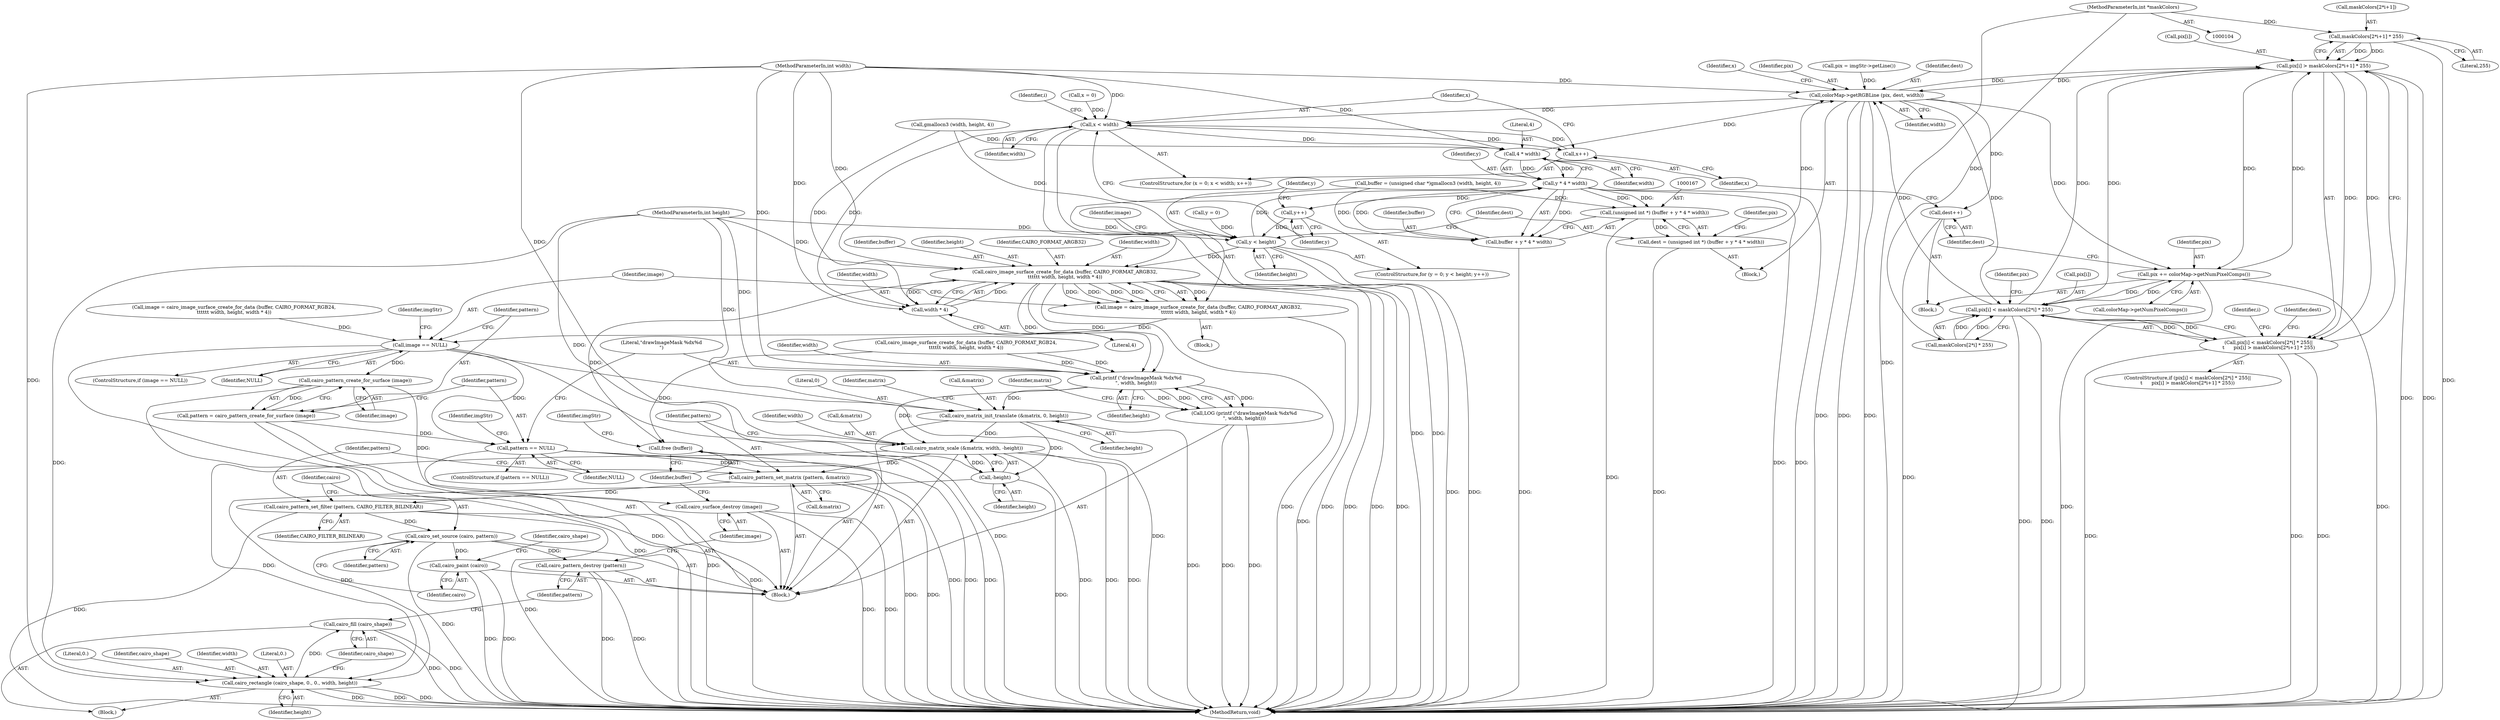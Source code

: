 digraph "0_poppler_7b2d314a61fd0e12f47c62996cb49ec0d1ba747a_1@array" {
"1000219" [label="(Call,maskColors[2*i+1] * 255)"];
"1000111" [label="(MethodParameterIn,int *maskColors)"];
"1000215" [label="(Call,pix[i] > maskColors[2*i+1] * 255)"];
"1000178" [label="(Call,colorMap->getRGBLine (pix, dest, width))"];
"1000186" [label="(Call,x < width)"];
"1000172" [label="(Call,4 * width)"];
"1000170" [label="(Call,y * 4 * width)"];
"1000161" [label="(Call,y++)"];
"1000158" [label="(Call,y < height)"];
"1000244" [label="(Call,cairo_image_surface_create_for_data (buffer, CAIRO_FORMAT_ARGB32,\n\t\t\t\t\t\t width, height, width * 4))"];
"1000242" [label="(Call,image = cairo_image_surface_create_for_data (buffer, CAIRO_FORMAT_ARGB32,\n\t\t\t\t\t\t width, height, width * 4))"];
"1000293" [label="(Call,image == NULL)"];
"1000302" [label="(Call,cairo_pattern_create_for_surface (image))"];
"1000300" [label="(Call,pattern = cairo_pattern_create_for_surface (image))"];
"1000305" [label="(Call,pattern == NULL)"];
"1000328" [label="(Call,cairo_pattern_set_matrix (pattern, &matrix))"];
"1000332" [label="(Call,cairo_pattern_set_filter (pattern, CAIRO_FILTER_BILINEAR))"];
"1000335" [label="(Call,cairo_set_source (cairo, pattern))"];
"1000338" [label="(Call,cairo_paint (cairo))"];
"1000351" [label="(Call,cairo_pattern_destroy (pattern))"];
"1000353" [label="(Call,cairo_surface_destroy (image))"];
"1000313" [label="(Call,printf (\"drawImageMask %dx%d\n\", width, height))"];
"1000312" [label="(Call,LOG (printf (\"drawImageMask %dx%d\n\", width, height)))"];
"1000317" [label="(Call,cairo_matrix_init_translate (&matrix, 0, height))"];
"1000322" [label="(Call,cairo_matrix_scale (&matrix, width, -height))"];
"1000343" [label="(Call,cairo_rectangle (cairo_shape, 0., 0., width, height))"];
"1000349" [label="(Call,cairo_fill (cairo_shape))"];
"1000326" [label="(Call,-height)"];
"1000355" [label="(Call,free (buffer))"];
"1000166" [label="(Call,(unsigned int *) (buffer + y * 4 * width))"];
"1000164" [label="(Call,dest = (unsigned int *) (buffer + y * 4 * width))"];
"1000168" [label="(Call,buffer + y * 4 * width)"];
"1000189" [label="(Call,x++)"];
"1000249" [label="(Call,width * 4)"];
"1000204" [label="(Call,pix[i] < maskColors[2*i] * 255)"];
"1000203" [label="(Call,pix[i] < maskColors[2*i] * 255||\n\t      pix[i] > maskColors[2*i+1] * 255)"];
"1000237" [label="(Call,pix += colorMap->getNumPixelComps())"];
"1000240" [label="(Call,dest++)"];
"1000166" [label="(Call,(unsigned int *) (buffer + y * 4 * width))"];
"1000219" [label="(Call,maskColors[2*i+1] * 255)"];
"1000293" [label="(Call,image == NULL)"];
"1000321" [label="(Identifier,height)"];
"1000203" [label="(Call,pix[i] < maskColors[2*i] * 255||\n\t      pix[i] > maskColors[2*i+1] * 255)"];
"1000248" [label="(Identifier,height)"];
"1000162" [label="(Identifier,y)"];
"1000242" [label="(Call,image = cairo_image_surface_create_for_data (buffer, CAIRO_FORMAT_ARGB32,\n\t\t\t\t\t\t width, height, width * 4))"];
"1000343" [label="(Call,cairo_rectangle (cairo_shape, 0., 0., width, height))"];
"1000168" [label="(Call,buffer + y * 4 * width)"];
"1000246" [label="(Identifier,CAIRO_FORMAT_ARGB32)"];
"1000304" [label="(ControlStructure,if (pattern == NULL))"];
"1000217" [label="(Identifier,pix)"];
"1000113" [label="(Block,)"];
"1000356" [label="(Identifier,buffer)"];
"1000189" [label="(Call,x++)"];
"1000194" [label="(Identifier,i)"];
"1000169" [label="(Identifier,buffer)"];
"1000170" [label="(Call,y * 4 * width)"];
"1000313" [label="(Call,printf (\"drawImageMask %dx%d\n\", width, height))"];
"1000351" [label="(Call,cairo_pattern_destroy (pattern))"];
"1000326" [label="(Call,-height)"];
"1000238" [label="(Identifier,pix)"];
"1000323" [label="(Call,&matrix)"];
"1000165" [label="(Identifier,dest)"];
"1000178" [label="(Call,colorMap->getRGBLine (pix, dest, width))"];
"1000180" [label="(Identifier,dest)"];
"1000164" [label="(Call,dest = (unsigned int *) (buffer + y * 4 * width))"];
"1000353" [label="(Call,cairo_surface_destroy (image))"];
"1000307" [label="(Identifier,NULL)"];
"1000191" [label="(Block,)"];
"1000320" [label="(Literal,0)"];
"1000284" [label="(Call,cairo_image_surface_create_for_data (buffer, CAIRO_FORMAT_RGB24,\n\t\t\t\t\t\t width, height, width * 4))"];
"1000187" [label="(Identifier,x)"];
"1000315" [label="(Identifier,width)"];
"1000322" [label="(Call,cairo_matrix_scale (&matrix, width, -height))"];
"1000346" [label="(Literal,0.)"];
"1000294" [label="(Identifier,image)"];
"1000251" [label="(Literal,4)"];
"1000161" [label="(Call,y++)"];
"1000208" [label="(Call,maskColors[2*i] * 255)"];
"1000244" [label="(Call,cairo_image_surface_create_for_data (buffer, CAIRO_FORMAT_ARGB32,\n\t\t\t\t\t\t width, height, width * 4))"];
"1000111" [label="(MethodParameterIn,int *maskColors)"];
"1000220" [label="(Call,maskColors[2*i+1])"];
"1000249" [label="(Call,width * 4)"];
"1000330" [label="(Call,&matrix)"];
"1000237" [label="(Call,pix += colorMap->getNumPixelComps())"];
"1000155" [label="(Call,y = 0)"];
"1000240" [label="(Call,dest++)"];
"1000171" [label="(Identifier,y)"];
"1000172" [label="(Call,4 * width)"];
"1000158" [label="(Call,y < height)"];
"1000241" [label="(Identifier,dest)"];
"1000349" [label="(Call,cairo_fill (cairo_shape))"];
"1000332" [label="(Call,cairo_pattern_set_filter (pattern, CAIRO_FILTER_BILINEAR))"];
"1000282" [label="(Call,image = cairo_image_surface_create_for_data (buffer, CAIRO_FORMAT_RGB24,\n\t\t\t\t\t\t width, height, width * 4))"];
"1000182" [label="(ControlStructure,for (x = 0; x < width; x++))"];
"1000348" [label="(Identifier,height)"];
"1000183" [label="(Call,x = 0)"];
"1000200" [label="(Identifier,i)"];
"1000184" [label="(Identifier,x)"];
"1000336" [label="(Identifier,cairo)"];
"1000205" [label="(Call,pix[i])"];
"1000245" [label="(Identifier,buffer)"];
"1000292" [label="(ControlStructure,if (image == NULL))"];
"1000295" [label="(Identifier,NULL)"];
"1000352" [label="(Identifier,pattern)"];
"1000186" [label="(Call,x < width)"];
"1000302" [label="(Call,cairo_pattern_create_for_surface (image))"];
"1000327" [label="(Identifier,height)"];
"1000300" [label="(Call,pattern = cairo_pattern_create_for_surface (image))"];
"1000359" [label="(MethodReturn,void)"];
"1000154" [label="(ControlStructure,for (y = 0; y < height; y++))"];
"1000239" [label="(Call,colorMap->getNumPixelComps())"];
"1000354" [label="(Identifier,image)"];
"1000335" [label="(Call,cairo_set_source (cairo, pattern))"];
"1000181" [label="(Identifier,width)"];
"1000329" [label="(Identifier,pattern)"];
"1000305" [label="(Call,pattern == NULL)"];
"1000345" [label="(Literal,0.)"];
"1000190" [label="(Identifier,x)"];
"1000324" [label="(Identifier,matrix)"];
"1000301" [label="(Identifier,pattern)"];
"1000153" [label="(Block,)"];
"1000108" [label="(MethodParameterIn,int width)"];
"1000179" [label="(Identifier,pix)"];
"1000325" [label="(Identifier,width)"];
"1000318" [label="(Call,&matrix)"];
"1000227" [label="(Literal,255)"];
"1000342" [label="(Block,)"];
"1000160" [label="(Identifier,height)"];
"1000243" [label="(Identifier,image)"];
"1000341" [label="(Identifier,cairo_shape)"];
"1000338" [label="(Call,cairo_paint (cairo))"];
"1000204" [label="(Call,pix[i] < maskColors[2*i] * 255)"];
"1000176" [label="(Identifier,pix)"];
"1000231" [label="(Identifier,dest)"];
"1000344" [label="(Identifier,cairo_shape)"];
"1000174" [label="(Identifier,width)"];
"1000316" [label="(Identifier,height)"];
"1000215" [label="(Call,pix[i] > maskColors[2*i+1] * 255)"];
"1000109" [label="(MethodParameterIn,int height)"];
"1000317" [label="(Call,cairo_matrix_init_translate (&matrix, 0, height))"];
"1000355" [label="(Call,free (buffer))"];
"1000312" [label="(Call,LOG (printf (\"drawImageMask %dx%d\n\", width, height)))"];
"1000129" [label="(Call,gmallocn3 (width, height, 4))"];
"1000188" [label="(Identifier,width)"];
"1000306" [label="(Identifier,pattern)"];
"1000175" [label="(Call,pix = imgStr->getLine())"];
"1000125" [label="(Call,buffer = (unsigned char *)gmallocn3 (width, height, 4))"];
"1000347" [label="(Identifier,width)"];
"1000202" [label="(ControlStructure,if (pix[i] < maskColors[2*i] * 255||\n\t      pix[i] > maskColors[2*i+1] * 255))"];
"1000163" [label="(Block,)"];
"1000173" [label="(Literal,4)"];
"1000216" [label="(Call,pix[i])"];
"1000303" [label="(Identifier,image)"];
"1000310" [label="(Identifier,imgStr)"];
"1000334" [label="(Identifier,CAIRO_FILTER_BILINEAR)"];
"1000159" [label="(Identifier,y)"];
"1000314" [label="(Literal,\"drawImageMask %dx%d\n\")"];
"1000333" [label="(Identifier,pattern)"];
"1000350" [label="(Identifier,cairo_shape)"];
"1000358" [label="(Identifier,imgStr)"];
"1000298" [label="(Identifier,imgStr)"];
"1000250" [label="(Identifier,width)"];
"1000247" [label="(Identifier,width)"];
"1000339" [label="(Identifier,cairo)"];
"1000328" [label="(Call,cairo_pattern_set_matrix (pattern, &matrix))"];
"1000337" [label="(Identifier,pattern)"];
"1000319" [label="(Identifier,matrix)"];
"1000219" -> "1000215"  [label="AST: "];
"1000219" -> "1000227"  [label="CFG: "];
"1000220" -> "1000219"  [label="AST: "];
"1000227" -> "1000219"  [label="AST: "];
"1000215" -> "1000219"  [label="CFG: "];
"1000219" -> "1000359"  [label="DDG: "];
"1000219" -> "1000215"  [label="DDG: "];
"1000219" -> "1000215"  [label="DDG: "];
"1000111" -> "1000219"  [label="DDG: "];
"1000111" -> "1000104"  [label="AST: "];
"1000111" -> "1000359"  [label="DDG: "];
"1000111" -> "1000208"  [label="DDG: "];
"1000215" -> "1000203"  [label="AST: "];
"1000216" -> "1000215"  [label="AST: "];
"1000203" -> "1000215"  [label="CFG: "];
"1000215" -> "1000359"  [label="DDG: "];
"1000215" -> "1000359"  [label="DDG: "];
"1000215" -> "1000178"  [label="DDG: "];
"1000215" -> "1000204"  [label="DDG: "];
"1000215" -> "1000203"  [label="DDG: "];
"1000215" -> "1000203"  [label="DDG: "];
"1000178" -> "1000215"  [label="DDG: "];
"1000237" -> "1000215"  [label="DDG: "];
"1000204" -> "1000215"  [label="DDG: "];
"1000215" -> "1000237"  [label="DDG: "];
"1000178" -> "1000163"  [label="AST: "];
"1000178" -> "1000181"  [label="CFG: "];
"1000179" -> "1000178"  [label="AST: "];
"1000180" -> "1000178"  [label="AST: "];
"1000181" -> "1000178"  [label="AST: "];
"1000184" -> "1000178"  [label="CFG: "];
"1000178" -> "1000359"  [label="DDG: "];
"1000178" -> "1000359"  [label="DDG: "];
"1000178" -> "1000359"  [label="DDG: "];
"1000175" -> "1000178"  [label="DDG: "];
"1000204" -> "1000178"  [label="DDG: "];
"1000164" -> "1000178"  [label="DDG: "];
"1000172" -> "1000178"  [label="DDG: "];
"1000108" -> "1000178"  [label="DDG: "];
"1000178" -> "1000186"  [label="DDG: "];
"1000178" -> "1000204"  [label="DDG: "];
"1000178" -> "1000237"  [label="DDG: "];
"1000178" -> "1000240"  [label="DDG: "];
"1000186" -> "1000182"  [label="AST: "];
"1000186" -> "1000188"  [label="CFG: "];
"1000187" -> "1000186"  [label="AST: "];
"1000188" -> "1000186"  [label="AST: "];
"1000194" -> "1000186"  [label="CFG: "];
"1000162" -> "1000186"  [label="CFG: "];
"1000186" -> "1000359"  [label="DDG: "];
"1000186" -> "1000359"  [label="DDG: "];
"1000186" -> "1000172"  [label="DDG: "];
"1000189" -> "1000186"  [label="DDG: "];
"1000183" -> "1000186"  [label="DDG: "];
"1000108" -> "1000186"  [label="DDG: "];
"1000186" -> "1000189"  [label="DDG: "];
"1000186" -> "1000249"  [label="DDG: "];
"1000172" -> "1000170"  [label="AST: "];
"1000172" -> "1000174"  [label="CFG: "];
"1000173" -> "1000172"  [label="AST: "];
"1000174" -> "1000172"  [label="AST: "];
"1000170" -> "1000172"  [label="CFG: "];
"1000172" -> "1000170"  [label="DDG: "];
"1000172" -> "1000170"  [label="DDG: "];
"1000129" -> "1000172"  [label="DDG: "];
"1000108" -> "1000172"  [label="DDG: "];
"1000170" -> "1000168"  [label="AST: "];
"1000171" -> "1000170"  [label="AST: "];
"1000168" -> "1000170"  [label="CFG: "];
"1000170" -> "1000359"  [label="DDG: "];
"1000170" -> "1000359"  [label="DDG: "];
"1000170" -> "1000161"  [label="DDG: "];
"1000170" -> "1000166"  [label="DDG: "];
"1000170" -> "1000166"  [label="DDG: "];
"1000170" -> "1000168"  [label="DDG: "];
"1000170" -> "1000168"  [label="DDG: "];
"1000158" -> "1000170"  [label="DDG: "];
"1000161" -> "1000154"  [label="AST: "];
"1000161" -> "1000162"  [label="CFG: "];
"1000162" -> "1000161"  [label="AST: "];
"1000159" -> "1000161"  [label="CFG: "];
"1000161" -> "1000158"  [label="DDG: "];
"1000158" -> "1000154"  [label="AST: "];
"1000158" -> "1000160"  [label="CFG: "];
"1000159" -> "1000158"  [label="AST: "];
"1000160" -> "1000158"  [label="AST: "];
"1000165" -> "1000158"  [label="CFG: "];
"1000243" -> "1000158"  [label="CFG: "];
"1000158" -> "1000359"  [label="DDG: "];
"1000158" -> "1000359"  [label="DDG: "];
"1000155" -> "1000158"  [label="DDG: "];
"1000129" -> "1000158"  [label="DDG: "];
"1000109" -> "1000158"  [label="DDG: "];
"1000158" -> "1000244"  [label="DDG: "];
"1000244" -> "1000242"  [label="AST: "];
"1000244" -> "1000249"  [label="CFG: "];
"1000245" -> "1000244"  [label="AST: "];
"1000246" -> "1000244"  [label="AST: "];
"1000247" -> "1000244"  [label="AST: "];
"1000248" -> "1000244"  [label="AST: "];
"1000249" -> "1000244"  [label="AST: "];
"1000242" -> "1000244"  [label="CFG: "];
"1000244" -> "1000359"  [label="DDG: "];
"1000244" -> "1000359"  [label="DDG: "];
"1000244" -> "1000359"  [label="DDG: "];
"1000244" -> "1000359"  [label="DDG: "];
"1000244" -> "1000359"  [label="DDG: "];
"1000244" -> "1000242"  [label="DDG: "];
"1000244" -> "1000242"  [label="DDG: "];
"1000244" -> "1000242"  [label="DDG: "];
"1000244" -> "1000242"  [label="DDG: "];
"1000244" -> "1000242"  [label="DDG: "];
"1000125" -> "1000244"  [label="DDG: "];
"1000249" -> "1000244"  [label="DDG: "];
"1000249" -> "1000244"  [label="DDG: "];
"1000108" -> "1000244"  [label="DDG: "];
"1000109" -> "1000244"  [label="DDG: "];
"1000244" -> "1000313"  [label="DDG: "];
"1000244" -> "1000313"  [label="DDG: "];
"1000244" -> "1000355"  [label="DDG: "];
"1000242" -> "1000153"  [label="AST: "];
"1000243" -> "1000242"  [label="AST: "];
"1000294" -> "1000242"  [label="CFG: "];
"1000242" -> "1000359"  [label="DDG: "];
"1000242" -> "1000293"  [label="DDG: "];
"1000293" -> "1000292"  [label="AST: "];
"1000293" -> "1000295"  [label="CFG: "];
"1000294" -> "1000293"  [label="AST: "];
"1000295" -> "1000293"  [label="AST: "];
"1000298" -> "1000293"  [label="CFG: "];
"1000301" -> "1000293"  [label="CFG: "];
"1000293" -> "1000359"  [label="DDG: "];
"1000293" -> "1000359"  [label="DDG: "];
"1000293" -> "1000359"  [label="DDG: "];
"1000282" -> "1000293"  [label="DDG: "];
"1000293" -> "1000302"  [label="DDG: "];
"1000293" -> "1000305"  [label="DDG: "];
"1000302" -> "1000300"  [label="AST: "];
"1000302" -> "1000303"  [label="CFG: "];
"1000303" -> "1000302"  [label="AST: "];
"1000300" -> "1000302"  [label="CFG: "];
"1000302" -> "1000359"  [label="DDG: "];
"1000302" -> "1000300"  [label="DDG: "];
"1000302" -> "1000353"  [label="DDG: "];
"1000300" -> "1000113"  [label="AST: "];
"1000301" -> "1000300"  [label="AST: "];
"1000306" -> "1000300"  [label="CFG: "];
"1000300" -> "1000359"  [label="DDG: "];
"1000300" -> "1000305"  [label="DDG: "];
"1000305" -> "1000304"  [label="AST: "];
"1000305" -> "1000307"  [label="CFG: "];
"1000306" -> "1000305"  [label="AST: "];
"1000307" -> "1000305"  [label="AST: "];
"1000310" -> "1000305"  [label="CFG: "];
"1000314" -> "1000305"  [label="CFG: "];
"1000305" -> "1000359"  [label="DDG: "];
"1000305" -> "1000359"  [label="DDG: "];
"1000305" -> "1000359"  [label="DDG: "];
"1000305" -> "1000328"  [label="DDG: "];
"1000328" -> "1000113"  [label="AST: "];
"1000328" -> "1000330"  [label="CFG: "];
"1000329" -> "1000328"  [label="AST: "];
"1000330" -> "1000328"  [label="AST: "];
"1000333" -> "1000328"  [label="CFG: "];
"1000328" -> "1000359"  [label="DDG: "];
"1000328" -> "1000359"  [label="DDG: "];
"1000322" -> "1000328"  [label="DDG: "];
"1000328" -> "1000332"  [label="DDG: "];
"1000332" -> "1000113"  [label="AST: "];
"1000332" -> "1000334"  [label="CFG: "];
"1000333" -> "1000332"  [label="AST: "];
"1000334" -> "1000332"  [label="AST: "];
"1000336" -> "1000332"  [label="CFG: "];
"1000332" -> "1000359"  [label="DDG: "];
"1000332" -> "1000359"  [label="DDG: "];
"1000332" -> "1000335"  [label="DDG: "];
"1000335" -> "1000113"  [label="AST: "];
"1000335" -> "1000337"  [label="CFG: "];
"1000336" -> "1000335"  [label="AST: "];
"1000337" -> "1000335"  [label="AST: "];
"1000339" -> "1000335"  [label="CFG: "];
"1000335" -> "1000359"  [label="DDG: "];
"1000335" -> "1000338"  [label="DDG: "];
"1000335" -> "1000351"  [label="DDG: "];
"1000338" -> "1000113"  [label="AST: "];
"1000338" -> "1000339"  [label="CFG: "];
"1000339" -> "1000338"  [label="AST: "];
"1000341" -> "1000338"  [label="CFG: "];
"1000338" -> "1000359"  [label="DDG: "];
"1000338" -> "1000359"  [label="DDG: "];
"1000351" -> "1000113"  [label="AST: "];
"1000351" -> "1000352"  [label="CFG: "];
"1000352" -> "1000351"  [label="AST: "];
"1000354" -> "1000351"  [label="CFG: "];
"1000351" -> "1000359"  [label="DDG: "];
"1000351" -> "1000359"  [label="DDG: "];
"1000353" -> "1000113"  [label="AST: "];
"1000353" -> "1000354"  [label="CFG: "];
"1000354" -> "1000353"  [label="AST: "];
"1000356" -> "1000353"  [label="CFG: "];
"1000353" -> "1000359"  [label="DDG: "];
"1000353" -> "1000359"  [label="DDG: "];
"1000313" -> "1000312"  [label="AST: "];
"1000313" -> "1000316"  [label="CFG: "];
"1000314" -> "1000313"  [label="AST: "];
"1000315" -> "1000313"  [label="AST: "];
"1000316" -> "1000313"  [label="AST: "];
"1000312" -> "1000313"  [label="CFG: "];
"1000313" -> "1000312"  [label="DDG: "];
"1000313" -> "1000312"  [label="DDG: "];
"1000313" -> "1000312"  [label="DDG: "];
"1000284" -> "1000313"  [label="DDG: "];
"1000284" -> "1000313"  [label="DDG: "];
"1000108" -> "1000313"  [label="DDG: "];
"1000109" -> "1000313"  [label="DDG: "];
"1000313" -> "1000317"  [label="DDG: "];
"1000313" -> "1000322"  [label="DDG: "];
"1000312" -> "1000113"  [label="AST: "];
"1000319" -> "1000312"  [label="CFG: "];
"1000312" -> "1000359"  [label="DDG: "];
"1000312" -> "1000359"  [label="DDG: "];
"1000317" -> "1000113"  [label="AST: "];
"1000317" -> "1000321"  [label="CFG: "];
"1000318" -> "1000317"  [label="AST: "];
"1000320" -> "1000317"  [label="AST: "];
"1000321" -> "1000317"  [label="AST: "];
"1000324" -> "1000317"  [label="CFG: "];
"1000317" -> "1000359"  [label="DDG: "];
"1000109" -> "1000317"  [label="DDG: "];
"1000317" -> "1000322"  [label="DDG: "];
"1000317" -> "1000326"  [label="DDG: "];
"1000322" -> "1000113"  [label="AST: "];
"1000322" -> "1000326"  [label="CFG: "];
"1000323" -> "1000322"  [label="AST: "];
"1000325" -> "1000322"  [label="AST: "];
"1000326" -> "1000322"  [label="AST: "];
"1000329" -> "1000322"  [label="CFG: "];
"1000322" -> "1000359"  [label="DDG: "];
"1000322" -> "1000359"  [label="DDG: "];
"1000322" -> "1000359"  [label="DDG: "];
"1000108" -> "1000322"  [label="DDG: "];
"1000326" -> "1000322"  [label="DDG: "];
"1000322" -> "1000343"  [label="DDG: "];
"1000343" -> "1000342"  [label="AST: "];
"1000343" -> "1000348"  [label="CFG: "];
"1000344" -> "1000343"  [label="AST: "];
"1000345" -> "1000343"  [label="AST: "];
"1000346" -> "1000343"  [label="AST: "];
"1000347" -> "1000343"  [label="AST: "];
"1000348" -> "1000343"  [label="AST: "];
"1000350" -> "1000343"  [label="CFG: "];
"1000343" -> "1000359"  [label="DDG: "];
"1000343" -> "1000359"  [label="DDG: "];
"1000343" -> "1000359"  [label="DDG: "];
"1000108" -> "1000343"  [label="DDG: "];
"1000326" -> "1000343"  [label="DDG: "];
"1000109" -> "1000343"  [label="DDG: "];
"1000343" -> "1000349"  [label="DDG: "];
"1000349" -> "1000342"  [label="AST: "];
"1000349" -> "1000350"  [label="CFG: "];
"1000350" -> "1000349"  [label="AST: "];
"1000352" -> "1000349"  [label="CFG: "];
"1000349" -> "1000359"  [label="DDG: "];
"1000349" -> "1000359"  [label="DDG: "];
"1000326" -> "1000327"  [label="CFG: "];
"1000327" -> "1000326"  [label="AST: "];
"1000326" -> "1000359"  [label="DDG: "];
"1000109" -> "1000326"  [label="DDG: "];
"1000355" -> "1000113"  [label="AST: "];
"1000355" -> "1000356"  [label="CFG: "];
"1000356" -> "1000355"  [label="AST: "];
"1000358" -> "1000355"  [label="CFG: "];
"1000355" -> "1000359"  [label="DDG: "];
"1000284" -> "1000355"  [label="DDG: "];
"1000166" -> "1000164"  [label="AST: "];
"1000166" -> "1000168"  [label="CFG: "];
"1000167" -> "1000166"  [label="AST: "];
"1000168" -> "1000166"  [label="AST: "];
"1000164" -> "1000166"  [label="CFG: "];
"1000166" -> "1000359"  [label="DDG: "];
"1000166" -> "1000164"  [label="DDG: "];
"1000125" -> "1000166"  [label="DDG: "];
"1000164" -> "1000163"  [label="AST: "];
"1000165" -> "1000164"  [label="AST: "];
"1000176" -> "1000164"  [label="CFG: "];
"1000164" -> "1000359"  [label="DDG: "];
"1000169" -> "1000168"  [label="AST: "];
"1000168" -> "1000359"  [label="DDG: "];
"1000125" -> "1000168"  [label="DDG: "];
"1000189" -> "1000182"  [label="AST: "];
"1000189" -> "1000190"  [label="CFG: "];
"1000190" -> "1000189"  [label="AST: "];
"1000187" -> "1000189"  [label="CFG: "];
"1000249" -> "1000251"  [label="CFG: "];
"1000250" -> "1000249"  [label="AST: "];
"1000251" -> "1000249"  [label="AST: "];
"1000129" -> "1000249"  [label="DDG: "];
"1000108" -> "1000249"  [label="DDG: "];
"1000204" -> "1000203"  [label="AST: "];
"1000204" -> "1000208"  [label="CFG: "];
"1000205" -> "1000204"  [label="AST: "];
"1000208" -> "1000204"  [label="AST: "];
"1000217" -> "1000204"  [label="CFG: "];
"1000203" -> "1000204"  [label="CFG: "];
"1000204" -> "1000359"  [label="DDG: "];
"1000204" -> "1000359"  [label="DDG: "];
"1000204" -> "1000203"  [label="DDG: "];
"1000204" -> "1000203"  [label="DDG: "];
"1000237" -> "1000204"  [label="DDG: "];
"1000208" -> "1000204"  [label="DDG: "];
"1000208" -> "1000204"  [label="DDG: "];
"1000204" -> "1000237"  [label="DDG: "];
"1000203" -> "1000202"  [label="AST: "];
"1000231" -> "1000203"  [label="CFG: "];
"1000200" -> "1000203"  [label="CFG: "];
"1000203" -> "1000359"  [label="DDG: "];
"1000203" -> "1000359"  [label="DDG: "];
"1000203" -> "1000359"  [label="DDG: "];
"1000237" -> "1000191"  [label="AST: "];
"1000237" -> "1000239"  [label="CFG: "];
"1000238" -> "1000237"  [label="AST: "];
"1000239" -> "1000237"  [label="AST: "];
"1000241" -> "1000237"  [label="CFG: "];
"1000237" -> "1000359"  [label="DDG: "];
"1000237" -> "1000359"  [label="DDG: "];
"1000240" -> "1000191"  [label="AST: "];
"1000240" -> "1000241"  [label="CFG: "];
"1000241" -> "1000240"  [label="AST: "];
"1000190" -> "1000240"  [label="CFG: "];
"1000240" -> "1000359"  [label="DDG: "];
}
